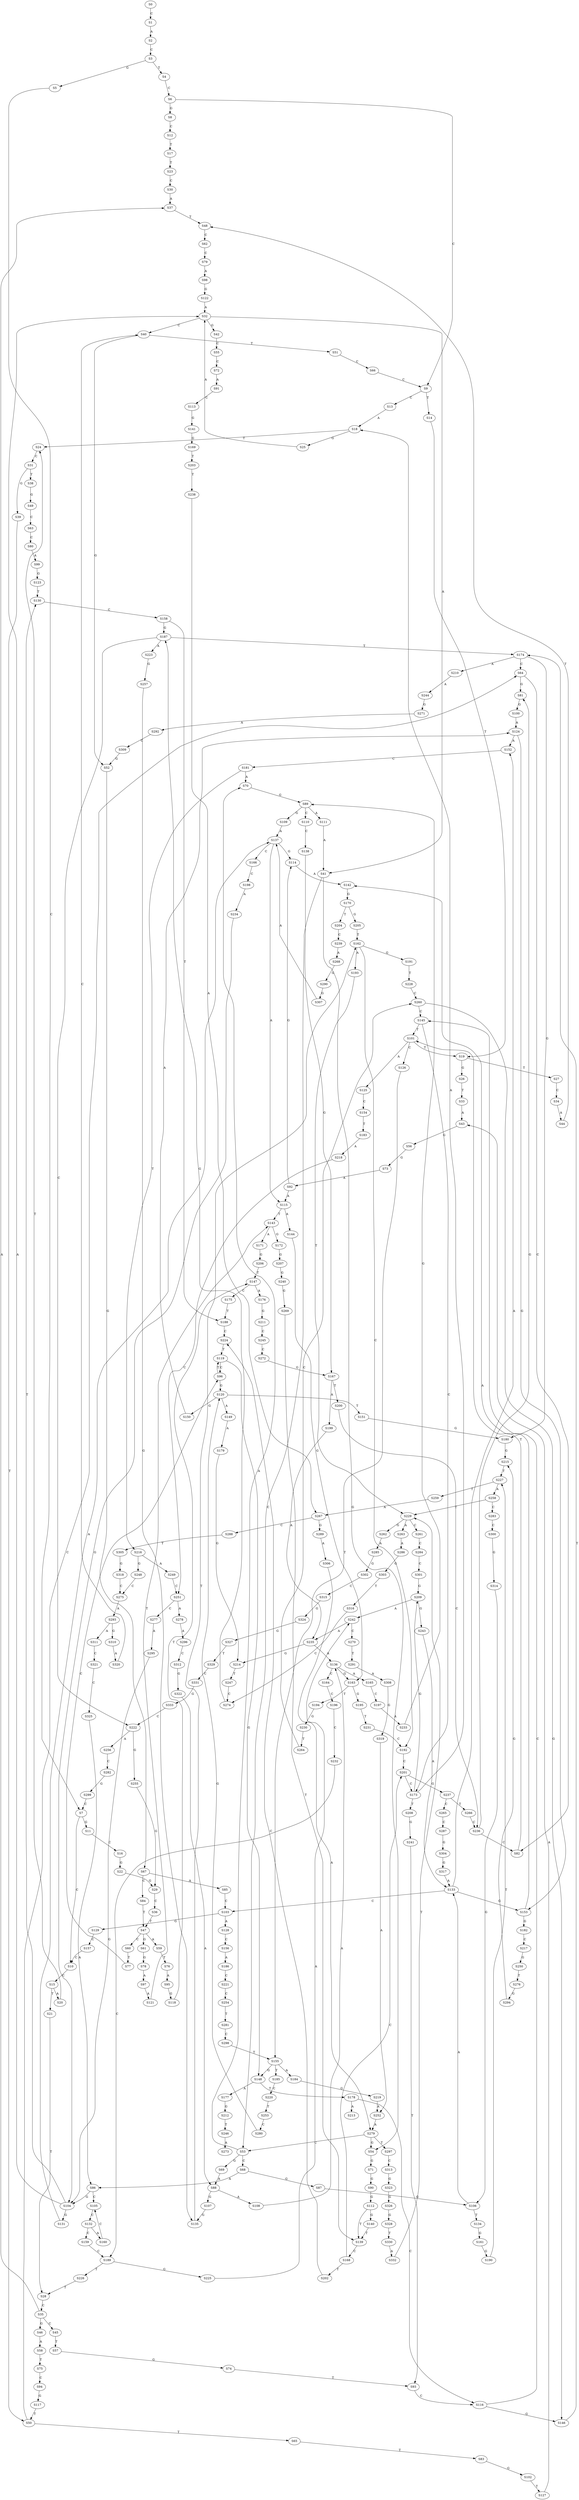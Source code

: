 strict digraph  {
	S0 -> S1 [ label = C ];
	S1 -> S2 [ label = A ];
	S2 -> S3 [ label = C ];
	S3 -> S4 [ label = T ];
	S3 -> S5 [ label = G ];
	S4 -> S6 [ label = C ];
	S5 -> S7 [ label = C ];
	S6 -> S8 [ label = G ];
	S6 -> S9 [ label = C ];
	S7 -> S10 [ label = C ];
	S7 -> S11 [ label = G ];
	S8 -> S12 [ label = C ];
	S9 -> S13 [ label = C ];
	S9 -> S14 [ label = T ];
	S10 -> S15 [ label = C ];
	S11 -> S16 [ label = C ];
	S12 -> S17 [ label = T ];
	S13 -> S18 [ label = A ];
	S14 -> S19 [ label = T ];
	S15 -> S20 [ label = A ];
	S15 -> S21 [ label = T ];
	S16 -> S22 [ label = G ];
	S17 -> S23 [ label = T ];
	S18 -> S24 [ label = T ];
	S18 -> S25 [ label = G ];
	S19 -> S26 [ label = G ];
	S19 -> S27 [ label = T ];
	S20 -> S24 [ label = T ];
	S21 -> S28 [ label = T ];
	S22 -> S29 [ label = G ];
	S23 -> S30 [ label = C ];
	S24 -> S31 [ label = C ];
	S25 -> S32 [ label = A ];
	S26 -> S33 [ label = T ];
	S27 -> S34 [ label = C ];
	S28 -> S35 [ label = C ];
	S29 -> S36 [ label = C ];
	S30 -> S37 [ label = A ];
	S31 -> S38 [ label = T ];
	S31 -> S39 [ label = G ];
	S32 -> S40 [ label = C ];
	S32 -> S41 [ label = A ];
	S32 -> S42 [ label = G ];
	S33 -> S43 [ label = A ];
	S34 -> S44 [ label = A ];
	S35 -> S37 [ label = A ];
	S35 -> S45 [ label = C ];
	S35 -> S46 [ label = G ];
	S36 -> S47 [ label = T ];
	S37 -> S48 [ label = T ];
	S38 -> S49 [ label = G ];
	S39 -> S50 [ label = T ];
	S40 -> S51 [ label = T ];
	S40 -> S52 [ label = G ];
	S41 -> S53 [ label = C ];
	S41 -> S54 [ label = G ];
	S42 -> S55 [ label = C ];
	S43 -> S56 [ label = G ];
	S44 -> S48 [ label = T ];
	S45 -> S57 [ label = T ];
	S46 -> S58 [ label = A ];
	S47 -> S59 [ label = A ];
	S47 -> S60 [ label = C ];
	S47 -> S61 [ label = G ];
	S48 -> S62 [ label = C ];
	S49 -> S63 [ label = C ];
	S50 -> S64 [ label = C ];
	S50 -> S65 [ label = T ];
	S51 -> S66 [ label = C ];
	S52 -> S67 [ label = G ];
	S53 -> S68 [ label = C ];
	S53 -> S69 [ label = G ];
	S53 -> S70 [ label = A ];
	S54 -> S71 [ label = G ];
	S55 -> S72 [ label = C ];
	S56 -> S73 [ label = G ];
	S57 -> S74 [ label = G ];
	S58 -> S75 [ label = T ];
	S59 -> S76 [ label = T ];
	S60 -> S77 [ label = T ];
	S61 -> S78 [ label = G ];
	S62 -> S79 [ label = C ];
	S63 -> S80 [ label = C ];
	S64 -> S81 [ label = G ];
	S64 -> S82 [ label = C ];
	S65 -> S83 [ label = T ];
	S66 -> S9 [ label = C ];
	S67 -> S84 [ label = C ];
	S67 -> S85 [ label = A ];
	S68 -> S86 [ label = A ];
	S68 -> S87 [ label = G ];
	S69 -> S88 [ label = A ];
	S70 -> S89 [ label = G ];
	S71 -> S90 [ label = G ];
	S72 -> S91 [ label = A ];
	S73 -> S92 [ label = A ];
	S74 -> S93 [ label = T ];
	S75 -> S94 [ label = C ];
	S76 -> S95 [ label = A ];
	S77 -> S96 [ label = C ];
	S78 -> S97 [ label = A ];
	S79 -> S98 [ label = A ];
	S80 -> S99 [ label = A ];
	S81 -> S100 [ label = G ];
	S82 -> S101 [ label = T ];
	S83 -> S102 [ label = G ];
	S84 -> S47 [ label = T ];
	S85 -> S103 [ label = C ];
	S86 -> S104 [ label = G ];
	S86 -> S105 [ label = C ];
	S87 -> S106 [ label = G ];
	S88 -> S107 [ label = G ];
	S88 -> S108 [ label = A ];
	S89 -> S109 [ label = G ];
	S89 -> S110 [ label = C ];
	S89 -> S111 [ label = A ];
	S90 -> S112 [ label = G ];
	S91 -> S113 [ label = C ];
	S92 -> S114 [ label = G ];
	S92 -> S115 [ label = A ];
	S93 -> S116 [ label = C ];
	S94 -> S117 [ label = G ];
	S95 -> S118 [ label = G ];
	S96 -> S119 [ label = T ];
	S96 -> S120 [ label = G ];
	S97 -> S121 [ label = A ];
	S98 -> S122 [ label = G ];
	S99 -> S123 [ label = G ];
	S100 -> S124 [ label = A ];
	S101 -> S125 [ label = A ];
	S101 -> S126 [ label = C ];
	S101 -> S19 [ label = T ];
	S102 -> S127 [ label = T ];
	S103 -> S128 [ label = A ];
	S103 -> S129 [ label = G ];
	S104 -> S32 [ label = A ];
	S104 -> S130 [ label = T ];
	S104 -> S131 [ label = G ];
	S105 -> S132 [ label = C ];
	S106 -> S133 [ label = A ];
	S106 -> S134 [ label = T ];
	S107 -> S135 [ label = G ];
	S108 -> S136 [ label = A ];
	S109 -> S137 [ label = A ];
	S110 -> S138 [ label = C ];
	S111 -> S41 [ label = A ];
	S112 -> S139 [ label = T ];
	S112 -> S140 [ label = G ];
	S113 -> S141 [ label = G ];
	S114 -> S142 [ label = A ];
	S115 -> S143 [ label = T ];
	S115 -> S144 [ label = A ];
	S116 -> S145 [ label = C ];
	S116 -> S146 [ label = G ];
	S117 -> S50 [ label = T ];
	S118 -> S147 [ label = T ];
	S119 -> S148 [ label = G ];
	S119 -> S96 [ label = C ];
	S120 -> S149 [ label = A ];
	S120 -> S150 [ label = G ];
	S120 -> S151 [ label = T ];
	S121 -> S143 [ label = T ];
	S122 -> S32 [ label = A ];
	S123 -> S130 [ label = T ];
	S124 -> S152 [ label = A ];
	S124 -> S153 [ label = G ];
	S125 -> S154 [ label = C ];
	S126 -> S155 [ label = T ];
	S127 -> S43 [ label = A ];
	S128 -> S156 [ label = C ];
	S129 -> S157 [ label = C ];
	S130 -> S158 [ label = C ];
	S131 -> S137 [ label = A ];
	S132 -> S159 [ label = C ];
	S132 -> S160 [ label = A ];
	S133 -> S103 [ label = C ];
	S133 -> S152 [ label = A ];
	S133 -> S153 [ label = G ];
	S134 -> S161 [ label = G ];
	S135 -> S162 [ label = T ];
	S136 -> S163 [ label = G ];
	S136 -> S164 [ label = C ];
	S136 -> S165 [ label = A ];
	S137 -> S115 [ label = A ];
	S137 -> S166 [ label = C ];
	S137 -> S114 [ label = G ];
	S138 -> S167 [ label = G ];
	S139 -> S168 [ label = C ];
	S140 -> S139 [ label = T ];
	S141 -> S169 [ label = G ];
	S142 -> S170 [ label = G ];
	S143 -> S171 [ label = A ];
	S143 -> S172 [ label = G ];
	S144 -> S163 [ label = G ];
	S145 -> S101 [ label = T ];
	S145 -> S173 [ label = C ];
	S146 -> S174 [ label = T ];
	S147 -> S175 [ label = C ];
	S147 -> S176 [ label = A ];
	S148 -> S177 [ label = A ];
	S148 -> S178 [ label = T ];
	S149 -> S179 [ label = A ];
	S150 -> S124 [ label = A ];
	S151 -> S180 [ label = G ];
	S152 -> S181 [ label = C ];
	S153 -> S142 [ label = A ];
	S153 -> S182 [ label = G ];
	S154 -> S183 [ label = T ];
	S155 -> S184 [ label = A ];
	S155 -> S185 [ label = T ];
	S155 -> S148 [ label = G ];
	S156 -> S186 [ label = A ];
	S157 -> S10 [ label = C ];
	S158 -> S187 [ label = G ];
	S158 -> S188 [ label = T ];
	S159 -> S189 [ label = C ];
	S160 -> S105 [ label = C ];
	S161 -> S190 [ label = G ];
	S162 -> S191 [ label = G ];
	S162 -> S192 [ label = C ];
	S162 -> S193 [ label = A ];
	S163 -> S194 [ label = T ];
	S163 -> S195 [ label = G ];
	S164 -> S196 [ label = C ];
	S165 -> S197 [ label = C ];
	S166 -> S198 [ label = C ];
	S167 -> S199 [ label = A ];
	S167 -> S200 [ label = T ];
	S168 -> S201 [ label = C ];
	S168 -> S202 [ label = T ];
	S169 -> S203 [ label = T ];
	S170 -> S204 [ label = T ];
	S170 -> S205 [ label = G ];
	S171 -> S206 [ label = G ];
	S172 -> S207 [ label = G ];
	S173 -> S208 [ label = T ];
	S173 -> S18 [ label = A ];
	S173 -> S209 [ label = G ];
	S174 -> S64 [ label = C ];
	S174 -> S210 [ label = A ];
	S174 -> S180 [ label = G ];
	S175 -> S188 [ label = T ];
	S176 -> S211 [ label = G ];
	S177 -> S212 [ label = G ];
	S178 -> S213 [ label = A ];
	S178 -> S116 [ label = C ];
	S179 -> S214 [ label = G ];
	S180 -> S215 [ label = G ];
	S181 -> S70 [ label = A ];
	S181 -> S216 [ label = T ];
	S182 -> S217 [ label = C ];
	S183 -> S218 [ label = A ];
	S184 -> S219 [ label = G ];
	S185 -> S220 [ label = C ];
	S186 -> S221 [ label = C ];
	S187 -> S222 [ label = C ];
	S187 -> S174 [ label = T ];
	S187 -> S223 [ label = A ];
	S188 -> S224 [ label = C ];
	S189 -> S225 [ label = G ];
	S189 -> S226 [ label = T ];
	S190 -> S227 [ label = T ];
	S191 -> S228 [ label = T ];
	S192 -> S201 [ label = C ];
	S193 -> S229 [ label = T ];
	S194 -> S230 [ label = G ];
	S195 -> S231 [ label = T ];
	S196 -> S232 [ label = C ];
	S197 -> S233 [ label = A ];
	S198 -> S234 [ label = A ];
	S199 -> S235 [ label = A ];
	S200 -> S236 [ label = C ];
	S201 -> S173 [ label = C ];
	S201 -> S237 [ label = G ];
	S202 -> S224 [ label = C ];
	S203 -> S238 [ label = T ];
	S204 -> S239 [ label = C ];
	S205 -> S162 [ label = T ];
	S206 -> S147 [ label = T ];
	S207 -> S240 [ label = G ];
	S208 -> S241 [ label = G ];
	S209 -> S242 [ label = A ];
	S209 -> S243 [ label = G ];
	S210 -> S244 [ label = A ];
	S211 -> S245 [ label = C ];
	S212 -> S246 [ label = T ];
	S214 -> S247 [ label = T ];
	S215 -> S227 [ label = T ];
	S216 -> S248 [ label = G ];
	S216 -> S249 [ label = A ];
	S217 -> S250 [ label = G ];
	S218 -> S251 [ label = C ];
	S219 -> S252 [ label = A ];
	S220 -> S253 [ label = T ];
	S221 -> S254 [ label = C ];
	S222 -> S255 [ label = G ];
	S222 -> S256 [ label = A ];
	S223 -> S257 [ label = G ];
	S224 -> S119 [ label = T ];
	S225 -> S242 [ label = A ];
	S226 -> S28 [ label = T ];
	S227 -> S258 [ label = A ];
	S227 -> S259 [ label = T ];
	S228 -> S260 [ label = C ];
	S229 -> S261 [ label = C ];
	S229 -> S262 [ label = G ];
	S229 -> S263 [ label = A ];
	S230 -> S264 [ label = T ];
	S231 -> S192 [ label = C ];
	S232 -> S189 [ label = C ];
	S233 -> S89 [ label = G ];
	S234 -> S104 [ label = G ];
	S235 -> S136 [ label = A ];
	S235 -> S214 [ label = G ];
	S236 -> S82 [ label = C ];
	S236 -> S81 [ label = G ];
	S237 -> S265 [ label = C ];
	S237 -> S266 [ label = T ];
	S238 -> S267 [ label = A ];
	S239 -> S268 [ label = A ];
	S240 -> S269 [ label = G ];
	S241 -> S93 [ label = T ];
	S242 -> S235 [ label = A ];
	S242 -> S270 [ label = C ];
	S243 -> S133 [ label = A ];
	S244 -> S271 [ label = G ];
	S245 -> S272 [ label = C ];
	S246 -> S273 [ label = A ];
	S247 -> S274 [ label = C ];
	S248 -> S275 [ label = C ];
	S249 -> S251 [ label = C ];
	S250 -> S276 [ label = T ];
	S251 -> S277 [ label = C ];
	S251 -> S278 [ label = A ];
	S252 -> S279 [ label = A ];
	S253 -> S280 [ label = C ];
	S254 -> S281 [ label = T ];
	S255 -> S29 [ label = G ];
	S256 -> S282 [ label = C ];
	S257 -> S135 [ label = G ];
	S258 -> S229 [ label = T ];
	S258 -> S283 [ label = C ];
	S259 -> S267 [ label = A ];
	S260 -> S146 [ label = G ];
	S260 -> S145 [ label = C ];
	S261 -> S284 [ label = C ];
	S262 -> S285 [ label = A ];
	S263 -> S286 [ label = A ];
	S264 -> S260 [ label = C ];
	S265 -> S287 [ label = C ];
	S266 -> S236 [ label = C ];
	S267 -> S288 [ label = C ];
	S267 -> S289 [ label = G ];
	S268 -> S290 [ label = G ];
	S269 -> S139 [ label = T ];
	S270 -> S291 [ label = T ];
	S271 -> S292 [ label = A ];
	S272 -> S167 [ label = G ];
	S274 -> S187 [ label = G ];
	S275 -> S293 [ label = A ];
	S276 -> S294 [ label = G ];
	S277 -> S295 [ label = A ];
	S278 -> S296 [ label = A ];
	S279 -> S297 [ label = T ];
	S279 -> S53 [ label = C ];
	S279 -> S54 [ label = G ];
	S280 -> S120 [ label = G ];
	S281 -> S298 [ label = C ];
	S282 -> S299 [ label = G ];
	S283 -> S300 [ label = C ];
	S284 -> S301 [ label = C ];
	S285 -> S302 [ label = G ];
	S286 -> S303 [ label = G ];
	S287 -> S304 [ label = G ];
	S288 -> S305 [ label = T ];
	S289 -> S306 [ label = A ];
	S290 -> S307 [ label = G ];
	S291 -> S308 [ label = A ];
	S292 -> S309 [ label = C ];
	S293 -> S310 [ label = G ];
	S293 -> S311 [ label = A ];
	S294 -> S215 [ label = G ];
	S295 -> S104 [ label = G ];
	S296 -> S312 [ label = C ];
	S297 -> S313 [ label = C ];
	S298 -> S155 [ label = T ];
	S299 -> S7 [ label = C ];
	S300 -> S314 [ label = G ];
	S301 -> S209 [ label = G ];
	S302 -> S315 [ label = C ];
	S303 -> S316 [ label = T ];
	S304 -> S317 [ label = G ];
	S305 -> S318 [ label = G ];
	S306 -> S279 [ label = A ];
	S307 -> S137 [ label = A ];
	S308 -> S319 [ label = G ];
	S309 -> S52 [ label = G ];
	S310 -> S320 [ label = A ];
	S311 -> S321 [ label = C ];
	S312 -> S322 [ label = G ];
	S313 -> S323 [ label = G ];
	S314 -> S106 [ label = G ];
	S315 -> S324 [ label = G ];
	S316 -> S274 [ label = C ];
	S317 -> S133 [ label = A ];
	S318 -> S275 [ label = C ];
	S319 -> S252 [ label = A ];
	S320 -> S40 [ label = C ];
	S321 -> S325 [ label = C ];
	S322 -> S88 [ label = A ];
	S323 -> S326 [ label = G ];
	S324 -> S327 [ label = G ];
	S325 -> S86 [ label = A ];
	S326 -> S328 [ label = G ];
	S327 -> S329 [ label = T ];
	S328 -> S330 [ label = T ];
	S329 -> S331 [ label = C ];
	S330 -> S332 [ label = A ];
	S331 -> S333 [ label = G ];
	S332 -> S229 [ label = T ];
	S333 -> S222 [ label = C ];
}
